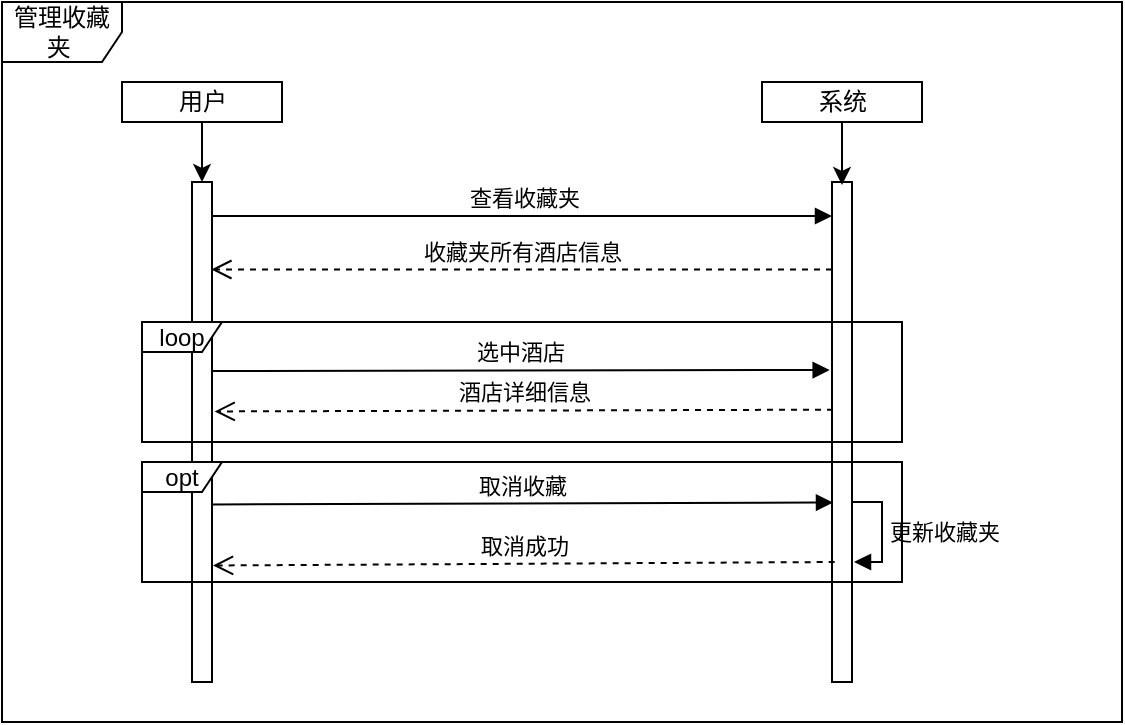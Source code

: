 <mxfile version="12.8.5" type="device"><diagram id="KbwKOC87z8rIs5WHWHAZ" name="Page-1"><mxGraphModel dx="432" dy="526" grid="1" gridSize="10" guides="1" tooltips="1" connect="1" arrows="1" fold="1" page="1" pageScale="1" pageWidth="827" pageHeight="1169" math="0" shadow="0"><root><mxCell id="0"/><mxCell id="1" parent="0"/><mxCell id="ut86SaR56fPqeADDIre_-12" value="选中酒店" style="html=1;verticalAlign=bottom;endArrow=block;exitX=1.05;exitY=0.378;exitDx=0;exitDy=0;exitPerimeter=0;rounded=0;entryX=-0.117;entryY=0.376;entryDx=0;entryDy=0;entryPerimeter=0;" edge="1" parent="1" source="ut86SaR56fPqeADDIre_-4" target="ut86SaR56fPqeADDIre_-5"><mxGeometry width="80" relative="1" as="geometry"><mxPoint x="190" y="540" as="sourcePoint"/><mxPoint x="500" y="500" as="targetPoint"/></mxGeometry></mxCell><mxCell id="ut86SaR56fPqeADDIre_-13" value="酒店详细信息" style="html=1;verticalAlign=bottom;endArrow=open;dashed=1;endSize=8;entryX=1.133;entryY=0.503;entryDx=0;entryDy=0;entryPerimeter=0;exitX=0.05;exitY=0.521;exitDx=0;exitDy=0;exitPerimeter=0;" edge="1" parent="1"><mxGeometry relative="1" as="geometry"><mxPoint x="495.5" y="563.83" as="sourcePoint"/><mxPoint x="186.33" y="564.72" as="targetPoint"/></mxGeometry></mxCell><mxCell id="ut86SaR56fPqeADDIre_-1" value="管理收藏夹&amp;nbsp;" style="shape=umlFrame;whiteSpace=wrap;html=1;" vertex="1" parent="1"><mxGeometry x="80" y="360" width="560" height="360" as="geometry"/></mxCell><mxCell id="ut86SaR56fPqeADDIre_-2" value="用户" style="html=1;" vertex="1" parent="1"><mxGeometry x="140" y="400" width="80" height="20" as="geometry"/></mxCell><mxCell id="ut86SaR56fPqeADDIre_-3" value="系统" style="html=1;" vertex="1" parent="1"><mxGeometry x="460" y="400" width="80" height="20" as="geometry"/></mxCell><mxCell id="ut86SaR56fPqeADDIre_-4" value="" style="html=1;points=[];perimeter=orthogonalPerimeter;" vertex="1" parent="1"><mxGeometry x="175" y="450" width="10" height="250" as="geometry"/></mxCell><mxCell id="ut86SaR56fPqeADDIre_-5" value="" style="html=1;points=[];perimeter=orthogonalPerimeter;" vertex="1" parent="1"><mxGeometry x="495" y="450" width="10" height="250" as="geometry"/></mxCell><mxCell id="ut86SaR56fPqeADDIre_-6" value="" style="endArrow=classic;html=1;exitX=0.5;exitY=1;exitDx=0;exitDy=0;entryX=0.5;entryY=0;entryDx=0;entryDy=0;entryPerimeter=0;" edge="1" parent="1" source="ut86SaR56fPqeADDIre_-2" target="ut86SaR56fPqeADDIre_-4"><mxGeometry width="50" height="50" relative="1" as="geometry"><mxPoint x="110" y="510" as="sourcePoint"/><mxPoint x="160" y="460" as="targetPoint"/></mxGeometry></mxCell><mxCell id="ut86SaR56fPqeADDIre_-7" value="" style="endArrow=classic;html=1;exitX=0.5;exitY=1;exitDx=0;exitDy=0;entryX=0.5;entryY=0.006;entryDx=0;entryDy=0;entryPerimeter=0;" edge="1" parent="1" source="ut86SaR56fPqeADDIre_-3" target="ut86SaR56fPqeADDIre_-5"><mxGeometry width="50" height="50" relative="1" as="geometry"><mxPoint x="350" y="500" as="sourcePoint"/><mxPoint x="400" y="450" as="targetPoint"/></mxGeometry></mxCell><mxCell id="ut86SaR56fPqeADDIre_-9" value="&lt;font style=&quot;font-size: 11px&quot;&gt;查看收藏夹&lt;/font&gt;" style="html=1;verticalAlign=bottom;endArrow=block;exitX=1.05;exitY=0.068;exitDx=0;exitDy=0;exitPerimeter=0;" edge="1" parent="1" source="ut86SaR56fPqeADDIre_-4" target="ut86SaR56fPqeADDIre_-5"><mxGeometry width="80" relative="1" as="geometry"><mxPoint x="360" y="460" as="sourcePoint"/><mxPoint x="440" y="460" as="targetPoint"/></mxGeometry></mxCell><mxCell id="ut86SaR56fPqeADDIre_-10" value="收藏夹所有酒店信息" style="html=1;verticalAlign=bottom;endArrow=open;dashed=1;endSize=8;entryX=0.967;entryY=0.175;entryDx=0;entryDy=0;entryPerimeter=0;" edge="1" parent="1" source="ut86SaR56fPqeADDIre_-5" target="ut86SaR56fPqeADDIre_-4"><mxGeometry relative="1" as="geometry"><mxPoint x="450" y="480" as="sourcePoint"/><mxPoint x="370" y="480" as="targetPoint"/></mxGeometry></mxCell><mxCell id="ut86SaR56fPqeADDIre_-15" value="取消收藏" style="html=1;verticalAlign=bottom;endArrow=block;exitX=1.05;exitY=0.633;exitDx=0;exitDy=0;exitPerimeter=0;entryX=0.05;entryY=0.629;entryDx=0;entryDy=0;entryPerimeter=0;endSize=6;startSize=6;" edge="1" parent="1"><mxGeometry width="80" relative="1" as="geometry"><mxPoint x="185.5" y="611.25" as="sourcePoint"/><mxPoint x="495.5" y="610.25" as="targetPoint"/></mxGeometry></mxCell><mxCell id="ut86SaR56fPqeADDIre_-18" value="更新收藏夹" style="edgeStyle=orthogonalEdgeStyle;html=1;align=left;spacingLeft=2;endArrow=block;rounded=0;verticalAlign=middle;endFill=1;" edge="1" parent="1"><mxGeometry relative="1" as="geometry"><mxPoint x="505" y="610" as="sourcePoint"/><Array as="points"><mxPoint x="520" y="610"/><mxPoint x="520" y="640"/></Array><mxPoint x="506" y="640" as="targetPoint"/></mxGeometry></mxCell><mxCell id="ut86SaR56fPqeADDIre_-19" value="取消成功" style="html=1;verticalAlign=bottom;endArrow=open;dashed=1;endSize=8;exitX=0.133;exitY=0.716;exitDx=0;exitDy=0;exitPerimeter=0;entryX=1.05;entryY=0.723;entryDx=0;entryDy=0;entryPerimeter=0;" edge="1" parent="1"><mxGeometry relative="1" as="geometry"><mxPoint x="496.33" y="640" as="sourcePoint"/><mxPoint x="185.5" y="641.75" as="targetPoint"/></mxGeometry></mxCell><mxCell id="ut86SaR56fPqeADDIre_-14" value="loop" style="shape=umlFrame;whiteSpace=wrap;html=1;width=40;height=15;" vertex="1" parent="1"><mxGeometry x="150" y="520" width="380" height="60" as="geometry"/></mxCell><mxCell id="ut86SaR56fPqeADDIre_-22" value="opt" style="shape=umlFrame;whiteSpace=wrap;html=1;width=40;height=15;" vertex="1" parent="1"><mxGeometry x="150" y="590" width="380" height="60" as="geometry"/></mxCell></root></mxGraphModel></diagram></mxfile>